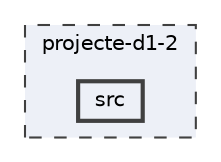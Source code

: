 digraph "C:/Users/mique/projecte-d1-2/src"
{
 // LATEX_PDF_SIZE
  bgcolor="transparent";
  edge [fontname=Helvetica,fontsize=10,labelfontname=Helvetica,labelfontsize=10];
  node [fontname=Helvetica,fontsize=10,shape=box,height=0.2,width=0.4];
  compound=true
  subgraph clusterdir_9efaa177710fc768a66b8f2ed87074c8 {
    graph [ bgcolor="#edf0f7", pencolor="grey25", label="projecte-d1-2", fontname=Helvetica,fontsize=10 style="filled,dashed", URL="dir_9efaa177710fc768a66b8f2ed87074c8.html",tooltip=""]
  dir_0fa2283695c3deb10aa6255e4937bffb [label="src", fillcolor="#edf0f7", color="grey25", style="filled,bold", URL="dir_0fa2283695c3deb10aa6255e4937bffb.html",tooltip=""];
  }
}

